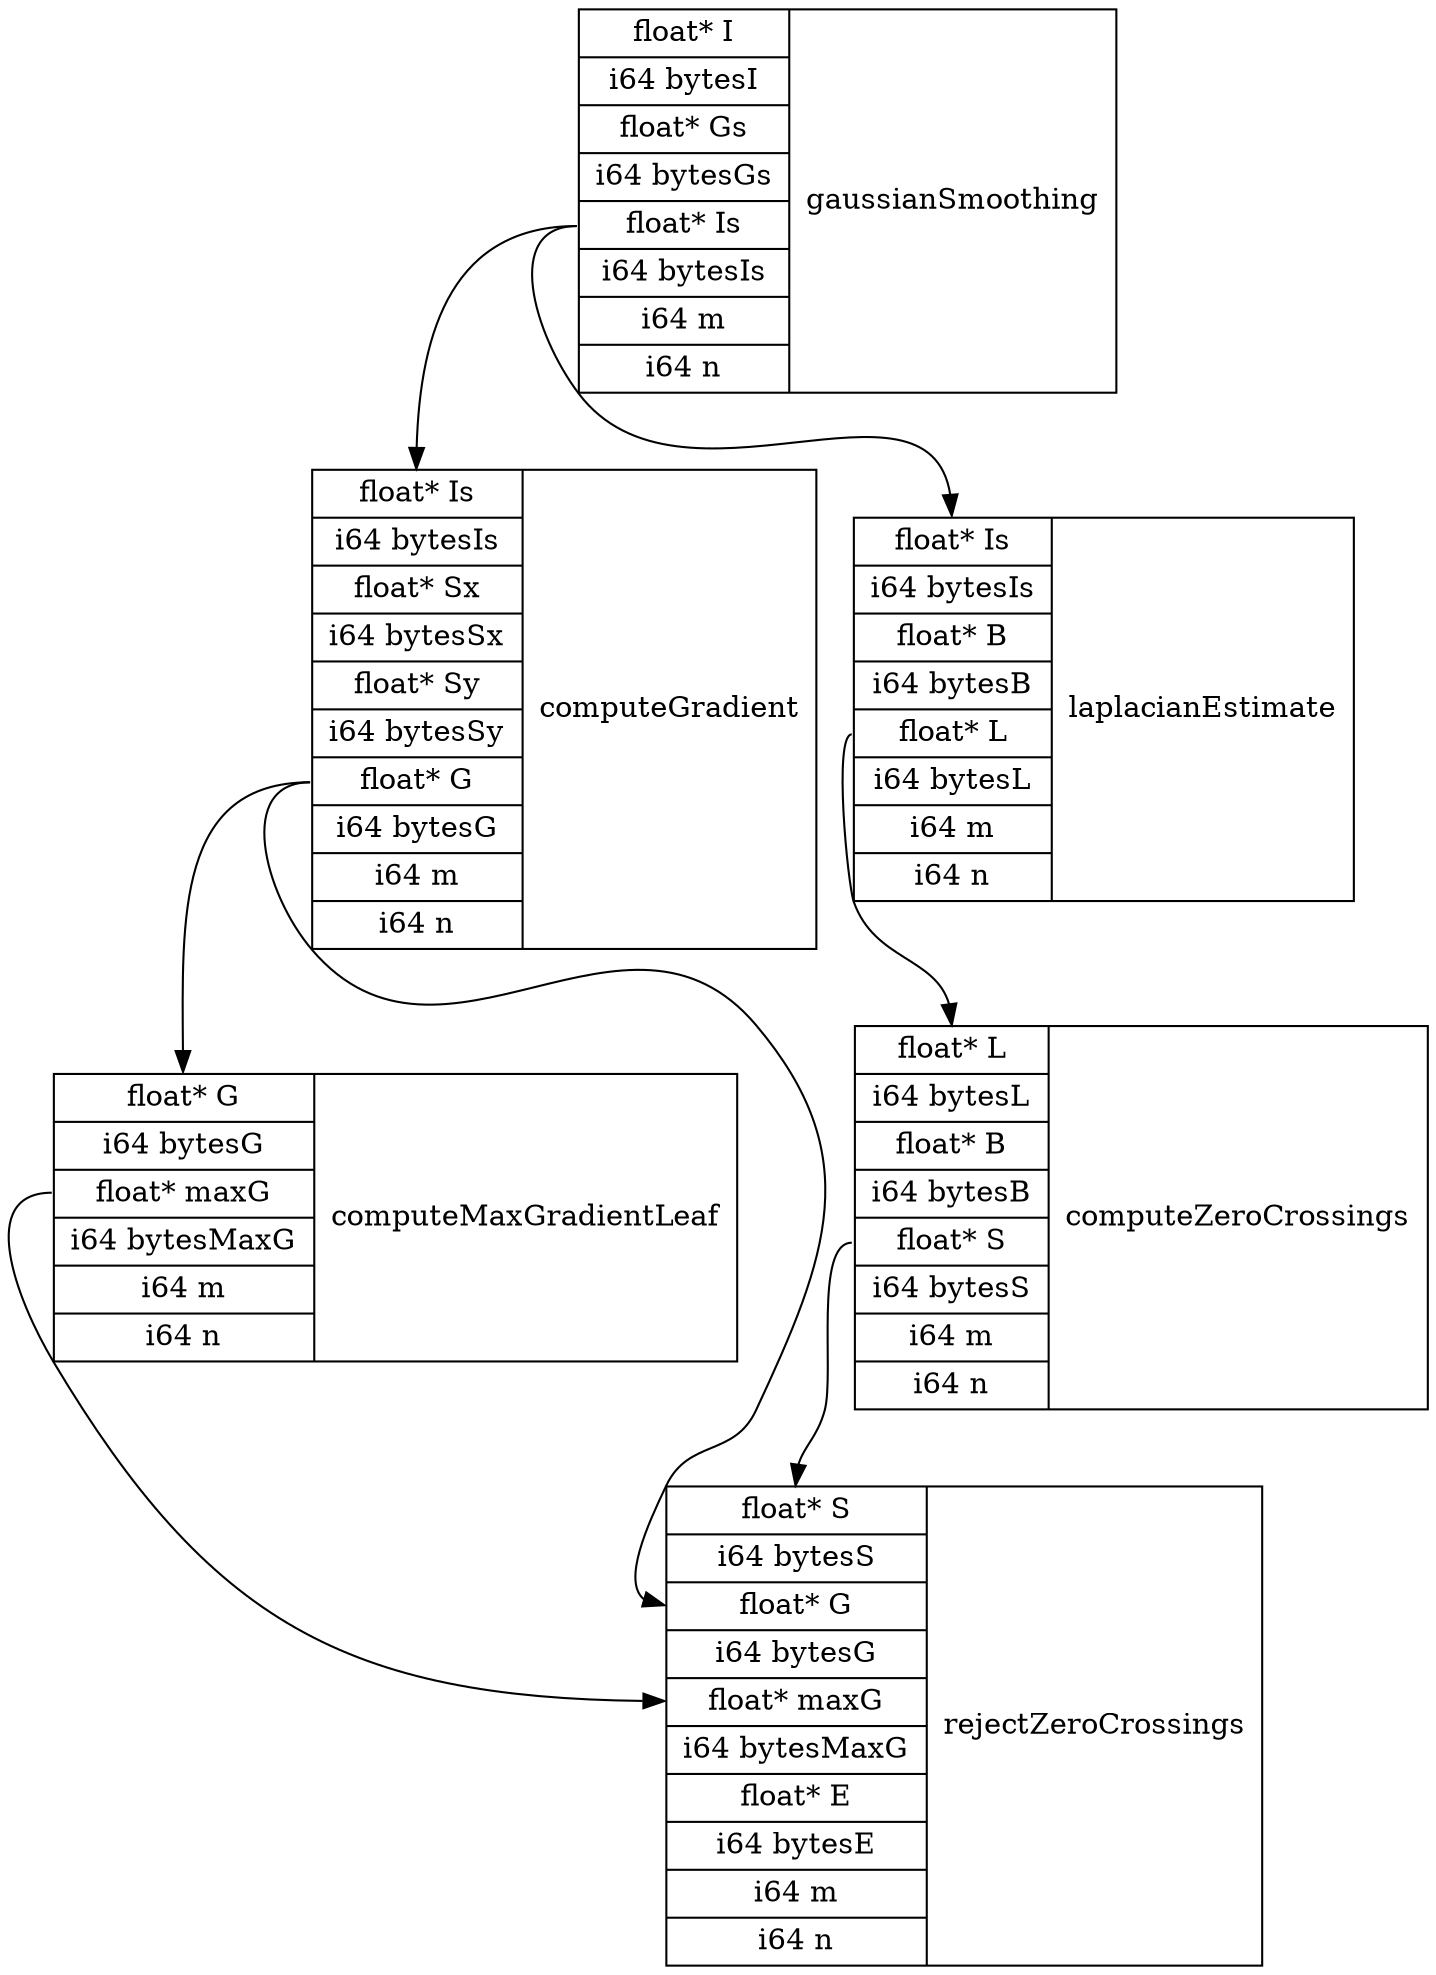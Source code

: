 digraph structs {
	node [shape=record];
	"computeMaxGradientLeaf" [label="{<i0>float* G|<i1>i64 bytesG|<i2>float* maxG|<i3>i64 bytesMaxG|<i4>i64 m|<i5>i64 n}|computeMaxGradientLeaf"];
	"computeGradient" [label="{<i0>float* Is|<i1>i64 bytesIs|<i2>float* Sx|<i3>i64 bytesSx|<i4>float* Sy|<i5>i64 bytesSy|<i6>float* G|<i7>i64 bytesG|<i8>i64 m|<i9>i64 n}|computeGradient"];
	"rejectZeroCrossings" [label="{<i0>float* S|<i1>i64 bytesS|<i2>float* G|<i3>i64 bytesG|<i4>float* maxG|<i5>i64 bytesMaxG|<i6>float* E|<i7>i64 bytesE|<i8>i64 m|<i9>i64 n}|rejectZeroCrossings"];
	"laplacianEstimate" [label="{<i0>float* Is|<i1>i64 bytesIs|<i2>float* B|<i3>i64 bytesB|<i4>float* L|<i5>i64 bytesL|<i6>i64 m|<i7>i64 n}|laplacianEstimate"];
	"gaussianSmoothing" [label="{<i0>float* I|<i1>i64 bytesI|<i2>float* Gs|<i3>i64 bytesGs|<i4>float* Is|<i5>i64 bytesIs|<i6>i64 m|<i7>i64 n}|gaussianSmoothing"];
	"computeZeroCrossings" [label="{<i0>float* L|<i1>i64 bytesL|<i2>float* B|<i3>i64 bytesB|<i4>float* S|<i5>i64 bytesS|<i6>i64 m|<i7>i64 n}|computeZeroCrossings"];

	"laplacianEstimate" -> "computeZeroCrossings" [tailport=i4, headport=i0, ];
	"computeZeroCrossings" -> "rejectZeroCrossings" [tailport=i4, headport=i0, ];
	"gaussianSmoothing" -> "computeGradient" [tailport=i4, headport=i0, ];
	"gaussianSmoothing" -> "laplacianEstimate" [tailport=i4, headport=i0, ];
	"computeMaxGradientLeaf" -> "rejectZeroCrossings" [tailport=i2, headport=i4, ];
	"computeGradient" -> "rejectZeroCrossings" [tailport=i6, headport=i2, ];
	"computeGradient" -> "computeMaxGradientLeaf" [tailport=i6, headport=i0, ];
}
